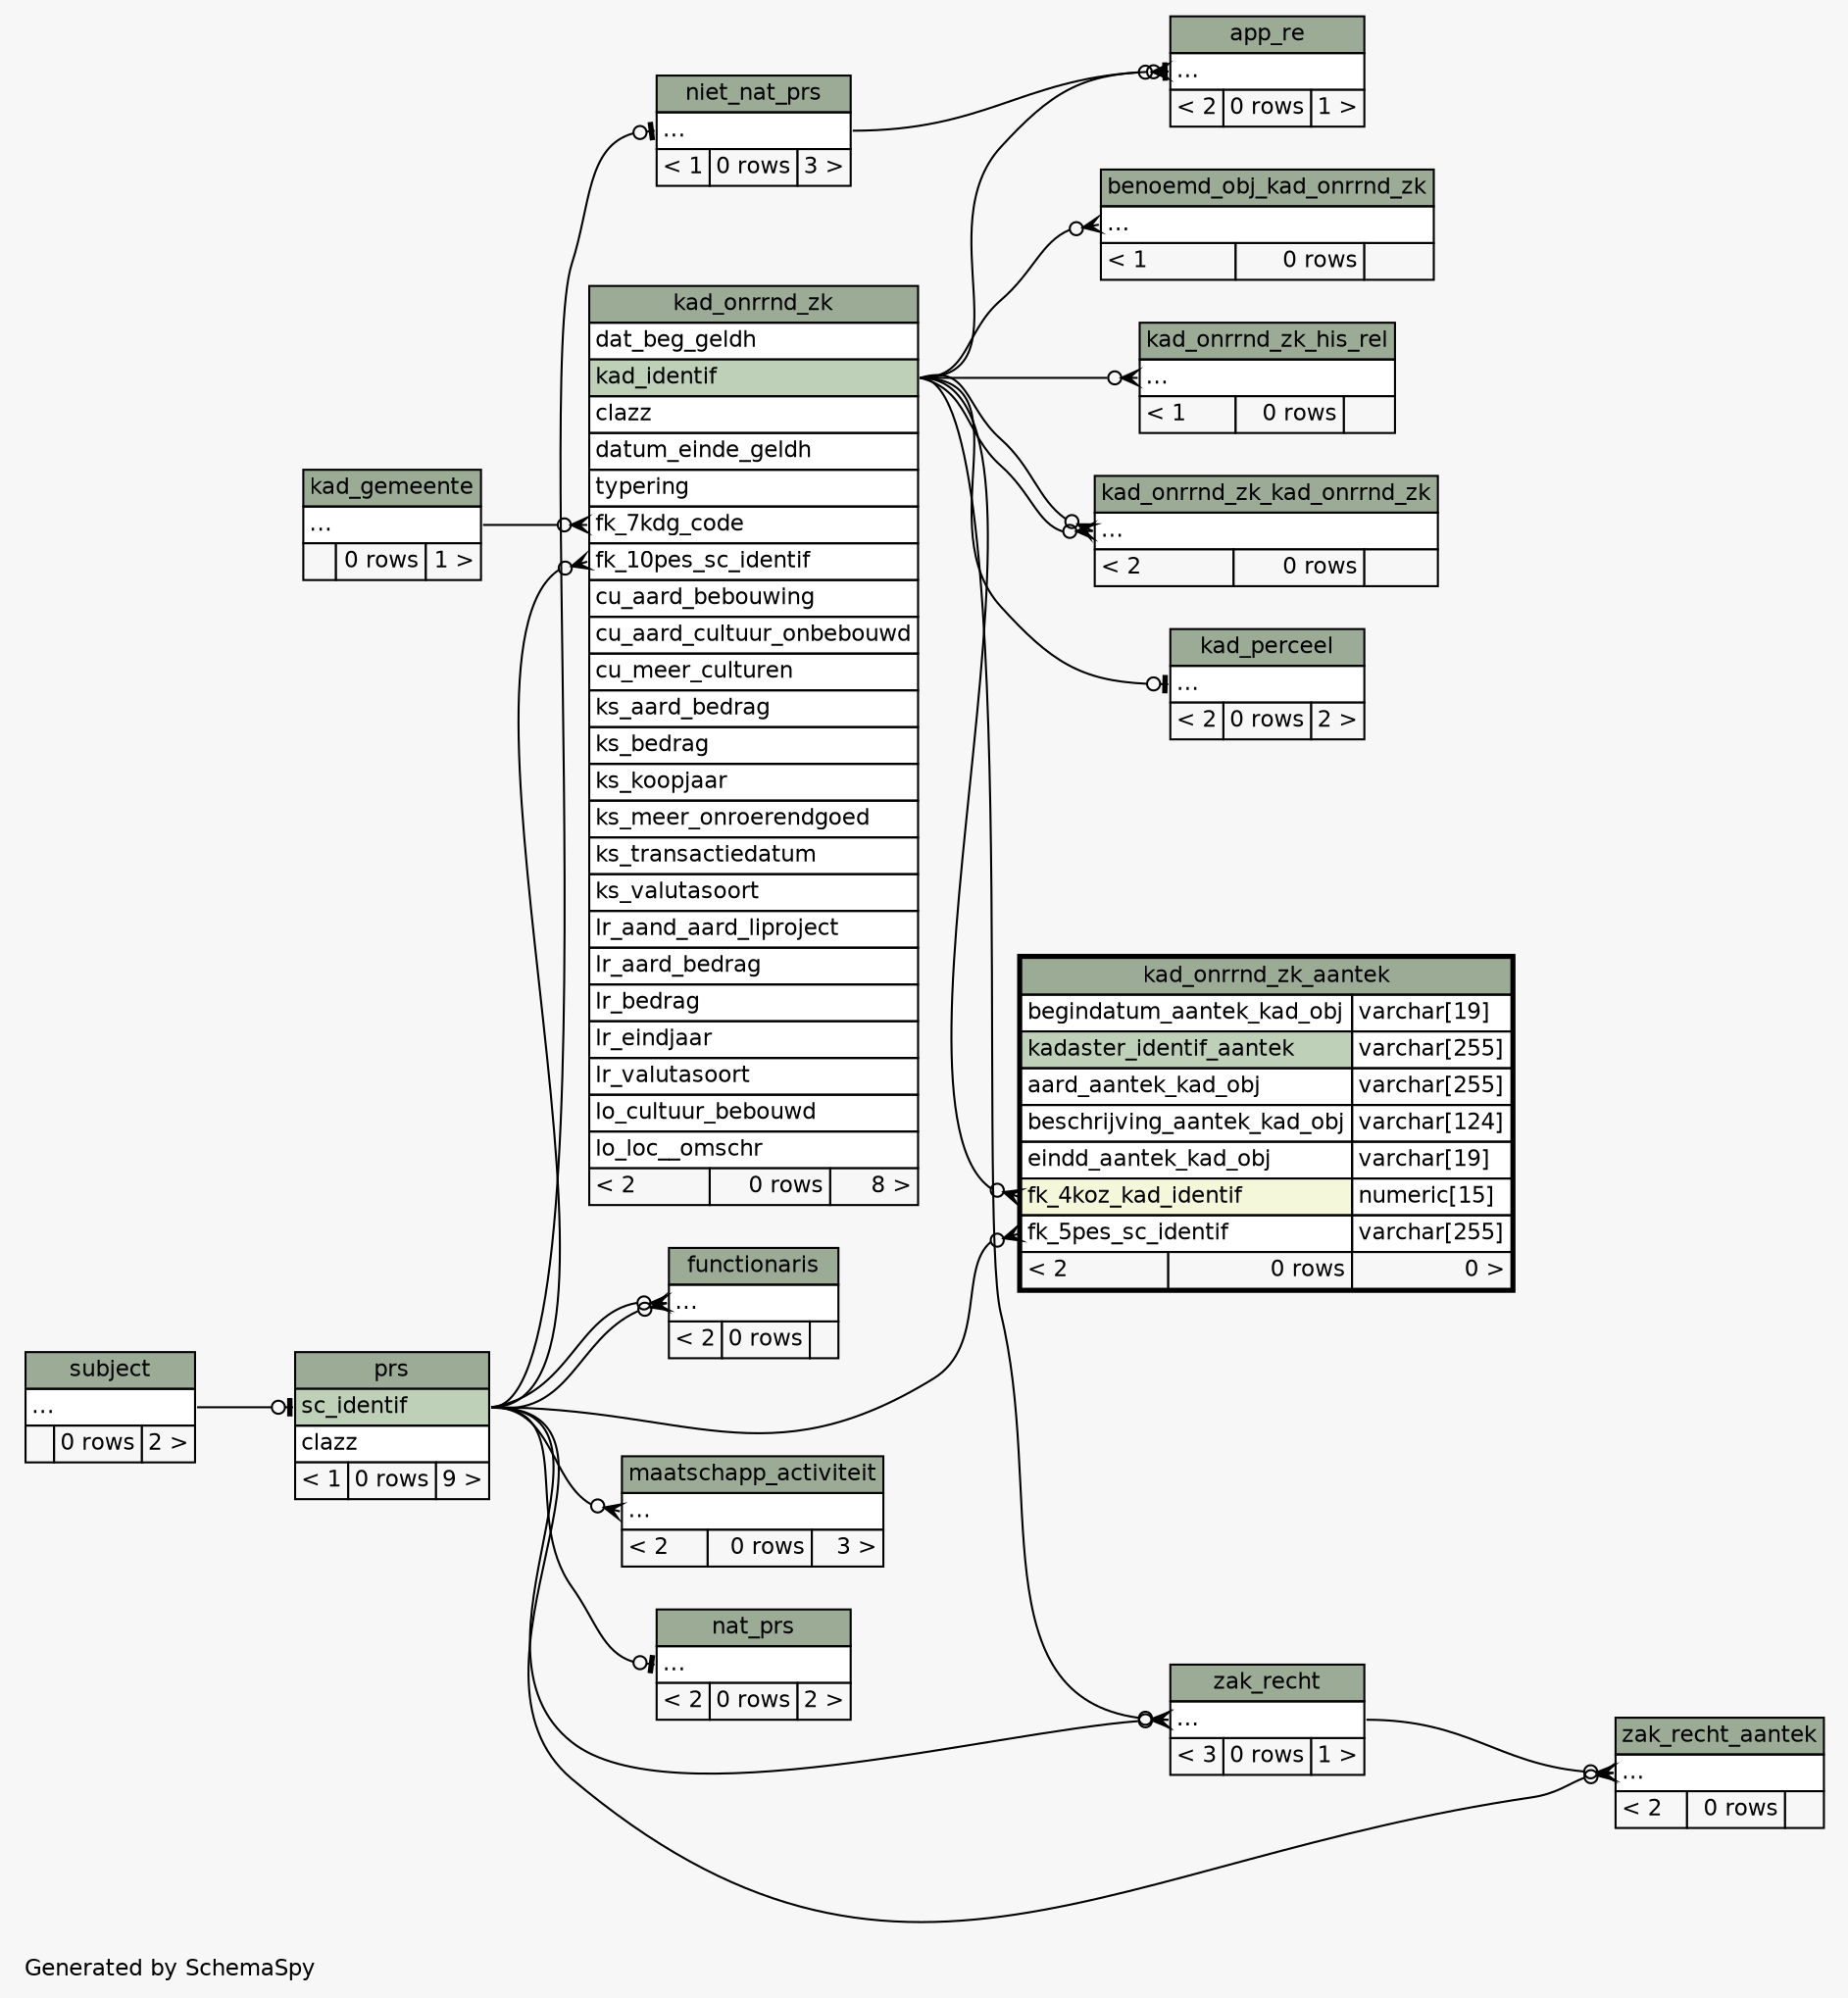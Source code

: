// dot 2.43.0 on Linux 5.15.0-58-generic
// SchemaSpy rev Unknown
digraph "twoDegreesRelationshipsDiagram" {
  graph [
    rankdir="RL"
    bgcolor="#f7f7f7"
    label="\nGenerated by SchemaSpy"
    labeljust="l"
    nodesep="0.18"
    ranksep="0.46"
    fontname="Helvetica"
    fontsize="11"
  ];
  node [
    fontname="Helvetica"
    fontsize="11"
    shape="plaintext"
  ];
  edge [
    arrowsize="0.8"
  ];
  "app_re":"elipses":w -> "niet_nat_prs":"elipses":e [arrowhead=none dir=back arrowtail=crowodot];
  "app_re":"elipses":w -> "kad_onrrnd_zk":"kad_identif":e [arrowhead=none dir=back arrowtail=teeodot];
  "benoemd_obj_kad_onrrnd_zk":"elipses":w -> "kad_onrrnd_zk":"kad_identif":e [arrowhead=none dir=back arrowtail=crowodot];
  "functionaris":"elipses":w -> "prs":"sc_identif":e [arrowhead=none dir=back arrowtail=crowodot];
  "functionaris":"elipses":w -> "prs":"sc_identif":e [arrowhead=none dir=back arrowtail=crowodot];
  "kad_onrrnd_zk":"fk_10pes_sc_identif":w -> "prs":"sc_identif":e [arrowhead=none dir=back arrowtail=crowodot];
  "kad_onrrnd_zk":"fk_7kdg_code":w -> "kad_gemeente":"elipses":e [arrowhead=none dir=back arrowtail=crowodot];
  "kad_onrrnd_zk_aantek":"fk_4koz_kad_identif":w -> "kad_onrrnd_zk":"kad_identif":e [arrowhead=none dir=back arrowtail=crowodot];
  "kad_onrrnd_zk_aantek":"fk_5pes_sc_identif":w -> "prs":"sc_identif":e [arrowhead=none dir=back arrowtail=crowodot];
  "kad_onrrnd_zk_his_rel":"elipses":w -> "kad_onrrnd_zk":"kad_identif":e [arrowhead=none dir=back arrowtail=crowodot];
  "kad_onrrnd_zk_kad_onrrnd_zk":"elipses":w -> "kad_onrrnd_zk":"kad_identif":e [arrowhead=none dir=back arrowtail=crowodot];
  "kad_onrrnd_zk_kad_onrrnd_zk":"elipses":w -> "kad_onrrnd_zk":"kad_identif":e [arrowhead=none dir=back arrowtail=crowodot];
  "kad_perceel":"elipses":w -> "kad_onrrnd_zk":"kad_identif":e [arrowhead=none dir=back arrowtail=teeodot];
  "maatschapp_activiteit":"elipses":w -> "prs":"sc_identif":e [arrowhead=none dir=back arrowtail=crowodot];
  "nat_prs":"elipses":w -> "prs":"sc_identif":e [arrowhead=none dir=back arrowtail=teeodot];
  "niet_nat_prs":"elipses":w -> "prs":"sc_identif":e [arrowhead=none dir=back arrowtail=teeodot];
  "prs":"sc_identif":w -> "subject":"elipses":e [arrowhead=none dir=back arrowtail=teeodot];
  "zak_recht":"elipses":w -> "kad_onrrnd_zk":"kad_identif":e [arrowhead=none dir=back arrowtail=crowodot];
  "zak_recht":"elipses":w -> "prs":"sc_identif":e [arrowhead=none dir=back arrowtail=crowodot];
  "zak_recht_aantek":"elipses":w -> "zak_recht":"elipses":e [arrowhead=none dir=back arrowtail=crowodot];
  "zak_recht_aantek":"elipses":w -> "prs":"sc_identif":e [arrowhead=none dir=back arrowtail=crowodot];
  "app_re" [
    label=<
    <TABLE BORDER="0" CELLBORDER="1" CELLSPACING="0" BGCOLOR="#ffffff">
      <TR><TD COLSPAN="3" BGCOLOR="#9bab96" ALIGN="CENTER">app_re</TD></TR>
      <TR><TD PORT="elipses" COLSPAN="3" ALIGN="LEFT">...</TD></TR>
      <TR><TD ALIGN="LEFT" BGCOLOR="#f7f7f7">&lt; 2</TD><TD ALIGN="RIGHT" BGCOLOR="#f7f7f7">0 rows</TD><TD ALIGN="RIGHT" BGCOLOR="#f7f7f7">1 &gt;</TD></TR>
    </TABLE>>
    URL="app_re.html"
    tooltip="app_re"
  ];
  "benoemd_obj_kad_onrrnd_zk" [
    label=<
    <TABLE BORDER="0" CELLBORDER="1" CELLSPACING="0" BGCOLOR="#ffffff">
      <TR><TD COLSPAN="3" BGCOLOR="#9bab96" ALIGN="CENTER">benoemd_obj_kad_onrrnd_zk</TD></TR>
      <TR><TD PORT="elipses" COLSPAN="3" ALIGN="LEFT">...</TD></TR>
      <TR><TD ALIGN="LEFT" BGCOLOR="#f7f7f7">&lt; 1</TD><TD ALIGN="RIGHT" BGCOLOR="#f7f7f7">0 rows</TD><TD ALIGN="RIGHT" BGCOLOR="#f7f7f7">  </TD></TR>
    </TABLE>>
    URL="benoemd_obj_kad_onrrnd_zk.html"
    tooltip="benoemd_obj_kad_onrrnd_zk"
  ];
  "functionaris" [
    label=<
    <TABLE BORDER="0" CELLBORDER="1" CELLSPACING="0" BGCOLOR="#ffffff">
      <TR><TD COLSPAN="3" BGCOLOR="#9bab96" ALIGN="CENTER">functionaris</TD></TR>
      <TR><TD PORT="elipses" COLSPAN="3" ALIGN="LEFT">...</TD></TR>
      <TR><TD ALIGN="LEFT" BGCOLOR="#f7f7f7">&lt; 2</TD><TD ALIGN="RIGHT" BGCOLOR="#f7f7f7">0 rows</TD><TD ALIGN="RIGHT" BGCOLOR="#f7f7f7">  </TD></TR>
    </TABLE>>
    URL="functionaris.html"
    tooltip="functionaris"
  ];
  "kad_gemeente" [
    label=<
    <TABLE BORDER="0" CELLBORDER="1" CELLSPACING="0" BGCOLOR="#ffffff">
      <TR><TD COLSPAN="3" BGCOLOR="#9bab96" ALIGN="CENTER">kad_gemeente</TD></TR>
      <TR><TD PORT="elipses" COLSPAN="3" ALIGN="LEFT">...</TD></TR>
      <TR><TD ALIGN="LEFT" BGCOLOR="#f7f7f7">  </TD><TD ALIGN="RIGHT" BGCOLOR="#f7f7f7">0 rows</TD><TD ALIGN="RIGHT" BGCOLOR="#f7f7f7">1 &gt;</TD></TR>
    </TABLE>>
    URL="kad_gemeente.html"
    tooltip="kad_gemeente"
  ];
  "kad_onrrnd_zk" [
    label=<
    <TABLE BORDER="0" CELLBORDER="1" CELLSPACING="0" BGCOLOR="#ffffff">
      <TR><TD COLSPAN="3" BGCOLOR="#9bab96" ALIGN="CENTER">kad_onrrnd_zk</TD></TR>
      <TR><TD PORT="dat_beg_geldh" COLSPAN="3" ALIGN="LEFT">dat_beg_geldh</TD></TR>
      <TR><TD PORT="kad_identif" COLSPAN="3" BGCOLOR="#bed1b8" ALIGN="LEFT">kad_identif</TD></TR>
      <TR><TD PORT="clazz" COLSPAN="3" ALIGN="LEFT">clazz</TD></TR>
      <TR><TD PORT="datum_einde_geldh" COLSPAN="3" ALIGN="LEFT">datum_einde_geldh</TD></TR>
      <TR><TD PORT="typering" COLSPAN="3" ALIGN="LEFT">typering</TD></TR>
      <TR><TD PORT="fk_7kdg_code" COLSPAN="3" ALIGN="LEFT">fk_7kdg_code</TD></TR>
      <TR><TD PORT="fk_10pes_sc_identif" COLSPAN="3" ALIGN="LEFT">fk_10pes_sc_identif</TD></TR>
      <TR><TD PORT="cu_aard_bebouwing" COLSPAN="3" ALIGN="LEFT">cu_aard_bebouwing</TD></TR>
      <TR><TD PORT="cu_aard_cultuur_onbebouwd" COLSPAN="3" ALIGN="LEFT">cu_aard_cultuur_onbebouwd</TD></TR>
      <TR><TD PORT="cu_meer_culturen" COLSPAN="3" ALIGN="LEFT">cu_meer_culturen</TD></TR>
      <TR><TD PORT="ks_aard_bedrag" COLSPAN="3" ALIGN="LEFT">ks_aard_bedrag</TD></TR>
      <TR><TD PORT="ks_bedrag" COLSPAN="3" ALIGN="LEFT">ks_bedrag</TD></TR>
      <TR><TD PORT="ks_koopjaar" COLSPAN="3" ALIGN="LEFT">ks_koopjaar</TD></TR>
      <TR><TD PORT="ks_meer_onroerendgoed" COLSPAN="3" ALIGN="LEFT">ks_meer_onroerendgoed</TD></TR>
      <TR><TD PORT="ks_transactiedatum" COLSPAN="3" ALIGN="LEFT">ks_transactiedatum</TD></TR>
      <TR><TD PORT="ks_valutasoort" COLSPAN="3" ALIGN="LEFT">ks_valutasoort</TD></TR>
      <TR><TD PORT="lr_aand_aard_liproject" COLSPAN="3" ALIGN="LEFT">lr_aand_aard_liproject</TD></TR>
      <TR><TD PORT="lr_aard_bedrag" COLSPAN="3" ALIGN="LEFT">lr_aard_bedrag</TD></TR>
      <TR><TD PORT="lr_bedrag" COLSPAN="3" ALIGN="LEFT">lr_bedrag</TD></TR>
      <TR><TD PORT="lr_eindjaar" COLSPAN="3" ALIGN="LEFT">lr_eindjaar</TD></TR>
      <TR><TD PORT="lr_valutasoort" COLSPAN="3" ALIGN="LEFT">lr_valutasoort</TD></TR>
      <TR><TD PORT="lo_cultuur_bebouwd" COLSPAN="3" ALIGN="LEFT">lo_cultuur_bebouwd</TD></TR>
      <TR><TD PORT="lo_loc__omschr" COLSPAN="3" ALIGN="LEFT">lo_loc__omschr</TD></TR>
      <TR><TD ALIGN="LEFT" BGCOLOR="#f7f7f7">&lt; 2</TD><TD ALIGN="RIGHT" BGCOLOR="#f7f7f7">0 rows</TD><TD ALIGN="RIGHT" BGCOLOR="#f7f7f7">8 &gt;</TD></TR>
    </TABLE>>
    URL="kad_onrrnd_zk.html"
    tooltip="kad_onrrnd_zk"
  ];
  "kad_onrrnd_zk_aantek" [
    label=<
    <TABLE BORDER="2" CELLBORDER="1" CELLSPACING="0" BGCOLOR="#ffffff">
      <TR><TD COLSPAN="3" BGCOLOR="#9bab96" ALIGN="CENTER">kad_onrrnd_zk_aantek</TD></TR>
      <TR><TD PORT="begindatum_aantek_kad_obj" COLSPAN="2" ALIGN="LEFT">begindatum_aantek_kad_obj</TD><TD PORT="begindatum_aantek_kad_obj.type" ALIGN="LEFT">varchar[19]</TD></TR>
      <TR><TD PORT="kadaster_identif_aantek" COLSPAN="2" BGCOLOR="#bed1b8" ALIGN="LEFT">kadaster_identif_aantek</TD><TD PORT="kadaster_identif_aantek.type" ALIGN="LEFT">varchar[255]</TD></TR>
      <TR><TD PORT="aard_aantek_kad_obj" COLSPAN="2" ALIGN="LEFT">aard_aantek_kad_obj</TD><TD PORT="aard_aantek_kad_obj.type" ALIGN="LEFT">varchar[255]</TD></TR>
      <TR><TD PORT="beschrijving_aantek_kad_obj" COLSPAN="2" ALIGN="LEFT">beschrijving_aantek_kad_obj</TD><TD PORT="beschrijving_aantek_kad_obj.type" ALIGN="LEFT">varchar[124]</TD></TR>
      <TR><TD PORT="eindd_aantek_kad_obj" COLSPAN="2" ALIGN="LEFT">eindd_aantek_kad_obj</TD><TD PORT="eindd_aantek_kad_obj.type" ALIGN="LEFT">varchar[19]</TD></TR>
      <TR><TD PORT="fk_4koz_kad_identif" COLSPAN="2" BGCOLOR="#f4f7da" ALIGN="LEFT">fk_4koz_kad_identif</TD><TD PORT="fk_4koz_kad_identif.type" ALIGN="LEFT">numeric[15]</TD></TR>
      <TR><TD PORT="fk_5pes_sc_identif" COLSPAN="2" ALIGN="LEFT">fk_5pes_sc_identif</TD><TD PORT="fk_5pes_sc_identif.type" ALIGN="LEFT">varchar[255]</TD></TR>
      <TR><TD ALIGN="LEFT" BGCOLOR="#f7f7f7">&lt; 2</TD><TD ALIGN="RIGHT" BGCOLOR="#f7f7f7">0 rows</TD><TD ALIGN="RIGHT" BGCOLOR="#f7f7f7">0 &gt;</TD></TR>
    </TABLE>>
    URL="kad_onrrnd_zk_aantek.html"
    tooltip="kad_onrrnd_zk_aantek"
  ];
  "kad_onrrnd_zk_his_rel" [
    label=<
    <TABLE BORDER="0" CELLBORDER="1" CELLSPACING="0" BGCOLOR="#ffffff">
      <TR><TD COLSPAN="3" BGCOLOR="#9bab96" ALIGN="CENTER">kad_onrrnd_zk_his_rel</TD></TR>
      <TR><TD PORT="elipses" COLSPAN="3" ALIGN="LEFT">...</TD></TR>
      <TR><TD ALIGN="LEFT" BGCOLOR="#f7f7f7">&lt; 1</TD><TD ALIGN="RIGHT" BGCOLOR="#f7f7f7">0 rows</TD><TD ALIGN="RIGHT" BGCOLOR="#f7f7f7">  </TD></TR>
    </TABLE>>
    URL="kad_onrrnd_zk_his_rel.html"
    tooltip="kad_onrrnd_zk_his_rel"
  ];
  "kad_onrrnd_zk_kad_onrrnd_zk" [
    label=<
    <TABLE BORDER="0" CELLBORDER="1" CELLSPACING="0" BGCOLOR="#ffffff">
      <TR><TD COLSPAN="3" BGCOLOR="#9bab96" ALIGN="CENTER">kad_onrrnd_zk_kad_onrrnd_zk</TD></TR>
      <TR><TD PORT="elipses" COLSPAN="3" ALIGN="LEFT">...</TD></TR>
      <TR><TD ALIGN="LEFT" BGCOLOR="#f7f7f7">&lt; 2</TD><TD ALIGN="RIGHT" BGCOLOR="#f7f7f7">0 rows</TD><TD ALIGN="RIGHT" BGCOLOR="#f7f7f7">  </TD></TR>
    </TABLE>>
    URL="kad_onrrnd_zk_kad_onrrnd_zk.html"
    tooltip="kad_onrrnd_zk_kad_onrrnd_zk"
  ];
  "kad_perceel" [
    label=<
    <TABLE BORDER="0" CELLBORDER="1" CELLSPACING="0" BGCOLOR="#ffffff">
      <TR><TD COLSPAN="3" BGCOLOR="#9bab96" ALIGN="CENTER">kad_perceel</TD></TR>
      <TR><TD PORT="elipses" COLSPAN="3" ALIGN="LEFT">...</TD></TR>
      <TR><TD ALIGN="LEFT" BGCOLOR="#f7f7f7">&lt; 2</TD><TD ALIGN="RIGHT" BGCOLOR="#f7f7f7">0 rows</TD><TD ALIGN="RIGHT" BGCOLOR="#f7f7f7">2 &gt;</TD></TR>
    </TABLE>>
    URL="kad_perceel.html"
    tooltip="kad_perceel"
  ];
  "maatschapp_activiteit" [
    label=<
    <TABLE BORDER="0" CELLBORDER="1" CELLSPACING="0" BGCOLOR="#ffffff">
      <TR><TD COLSPAN="3" BGCOLOR="#9bab96" ALIGN="CENTER">maatschapp_activiteit</TD></TR>
      <TR><TD PORT="elipses" COLSPAN="3" ALIGN="LEFT">...</TD></TR>
      <TR><TD ALIGN="LEFT" BGCOLOR="#f7f7f7">&lt; 2</TD><TD ALIGN="RIGHT" BGCOLOR="#f7f7f7">0 rows</TD><TD ALIGN="RIGHT" BGCOLOR="#f7f7f7">3 &gt;</TD></TR>
    </TABLE>>
    URL="maatschapp_activiteit.html"
    tooltip="maatschapp_activiteit"
  ];
  "nat_prs" [
    label=<
    <TABLE BORDER="0" CELLBORDER="1" CELLSPACING="0" BGCOLOR="#ffffff">
      <TR><TD COLSPAN="3" BGCOLOR="#9bab96" ALIGN="CENTER">nat_prs</TD></TR>
      <TR><TD PORT="elipses" COLSPAN="3" ALIGN="LEFT">...</TD></TR>
      <TR><TD ALIGN="LEFT" BGCOLOR="#f7f7f7">&lt; 2</TD><TD ALIGN="RIGHT" BGCOLOR="#f7f7f7">0 rows</TD><TD ALIGN="RIGHT" BGCOLOR="#f7f7f7">2 &gt;</TD></TR>
    </TABLE>>
    URL="nat_prs.html"
    tooltip="nat_prs"
  ];
  "niet_nat_prs" [
    label=<
    <TABLE BORDER="0" CELLBORDER="1" CELLSPACING="0" BGCOLOR="#ffffff">
      <TR><TD COLSPAN="3" BGCOLOR="#9bab96" ALIGN="CENTER">niet_nat_prs</TD></TR>
      <TR><TD PORT="elipses" COLSPAN="3" ALIGN="LEFT">...</TD></TR>
      <TR><TD ALIGN="LEFT" BGCOLOR="#f7f7f7">&lt; 1</TD><TD ALIGN="RIGHT" BGCOLOR="#f7f7f7">0 rows</TD><TD ALIGN="RIGHT" BGCOLOR="#f7f7f7">3 &gt;</TD></TR>
    </TABLE>>
    URL="niet_nat_prs.html"
    tooltip="niet_nat_prs"
  ];
  "prs" [
    label=<
    <TABLE BORDER="0" CELLBORDER="1" CELLSPACING="0" BGCOLOR="#ffffff">
      <TR><TD COLSPAN="3" BGCOLOR="#9bab96" ALIGN="CENTER">prs</TD></TR>
      <TR><TD PORT="sc_identif" COLSPAN="3" BGCOLOR="#bed1b8" ALIGN="LEFT">sc_identif</TD></TR>
      <TR><TD PORT="clazz" COLSPAN="3" ALIGN="LEFT">clazz</TD></TR>
      <TR><TD ALIGN="LEFT" BGCOLOR="#f7f7f7">&lt; 1</TD><TD ALIGN="RIGHT" BGCOLOR="#f7f7f7">0 rows</TD><TD ALIGN="RIGHT" BGCOLOR="#f7f7f7">9 &gt;</TD></TR>
    </TABLE>>
    URL="prs.html"
    tooltip="prs"
  ];
  "subject" [
    label=<
    <TABLE BORDER="0" CELLBORDER="1" CELLSPACING="0" BGCOLOR="#ffffff">
      <TR><TD COLSPAN="3" BGCOLOR="#9bab96" ALIGN="CENTER">subject</TD></TR>
      <TR><TD PORT="elipses" COLSPAN="3" ALIGN="LEFT">...</TD></TR>
      <TR><TD ALIGN="LEFT" BGCOLOR="#f7f7f7">  </TD><TD ALIGN="RIGHT" BGCOLOR="#f7f7f7">0 rows</TD><TD ALIGN="RIGHT" BGCOLOR="#f7f7f7">2 &gt;</TD></TR>
    </TABLE>>
    URL="subject.html"
    tooltip="subject"
  ];
  "zak_recht" [
    label=<
    <TABLE BORDER="0" CELLBORDER="1" CELLSPACING="0" BGCOLOR="#ffffff">
      <TR><TD COLSPAN="3" BGCOLOR="#9bab96" ALIGN="CENTER">zak_recht</TD></TR>
      <TR><TD PORT="elipses" COLSPAN="3" ALIGN="LEFT">...</TD></TR>
      <TR><TD ALIGN="LEFT" BGCOLOR="#f7f7f7">&lt; 3</TD><TD ALIGN="RIGHT" BGCOLOR="#f7f7f7">0 rows</TD><TD ALIGN="RIGHT" BGCOLOR="#f7f7f7">1 &gt;</TD></TR>
    </TABLE>>
    URL="zak_recht.html"
    tooltip="zak_recht"
  ];
  "zak_recht_aantek" [
    label=<
    <TABLE BORDER="0" CELLBORDER="1" CELLSPACING="0" BGCOLOR="#ffffff">
      <TR><TD COLSPAN="3" BGCOLOR="#9bab96" ALIGN="CENTER">zak_recht_aantek</TD></TR>
      <TR><TD PORT="elipses" COLSPAN="3" ALIGN="LEFT">...</TD></TR>
      <TR><TD ALIGN="LEFT" BGCOLOR="#f7f7f7">&lt; 2</TD><TD ALIGN="RIGHT" BGCOLOR="#f7f7f7">0 rows</TD><TD ALIGN="RIGHT" BGCOLOR="#f7f7f7">  </TD></TR>
    </TABLE>>
    URL="zak_recht_aantek.html"
    tooltip="zak_recht_aantek"
  ];
}
